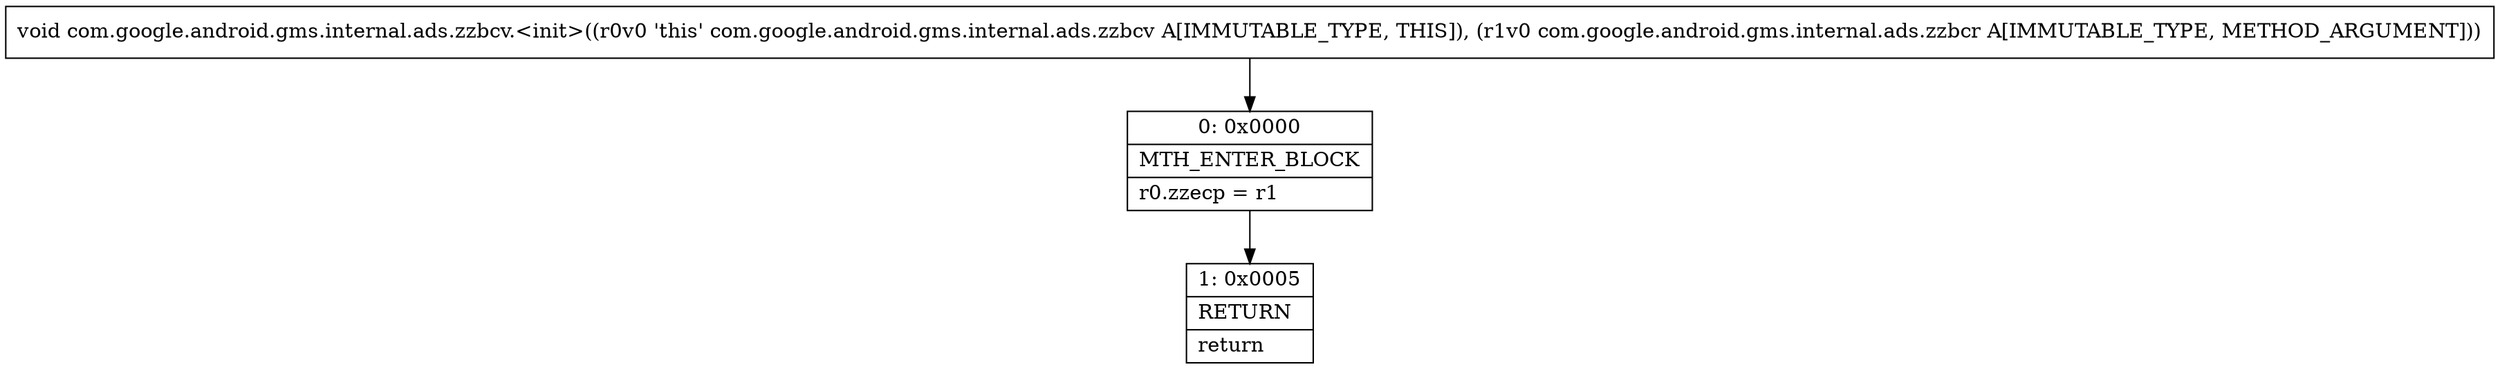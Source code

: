 digraph "CFG forcom.google.android.gms.internal.ads.zzbcv.\<init\>(Lcom\/google\/android\/gms\/internal\/ads\/zzbcr;)V" {
Node_0 [shape=record,label="{0\:\ 0x0000|MTH_ENTER_BLOCK\l|r0.zzecp = r1\l}"];
Node_1 [shape=record,label="{1\:\ 0x0005|RETURN\l|return\l}"];
MethodNode[shape=record,label="{void com.google.android.gms.internal.ads.zzbcv.\<init\>((r0v0 'this' com.google.android.gms.internal.ads.zzbcv A[IMMUTABLE_TYPE, THIS]), (r1v0 com.google.android.gms.internal.ads.zzbcr A[IMMUTABLE_TYPE, METHOD_ARGUMENT])) }"];
MethodNode -> Node_0;
Node_0 -> Node_1;
}

